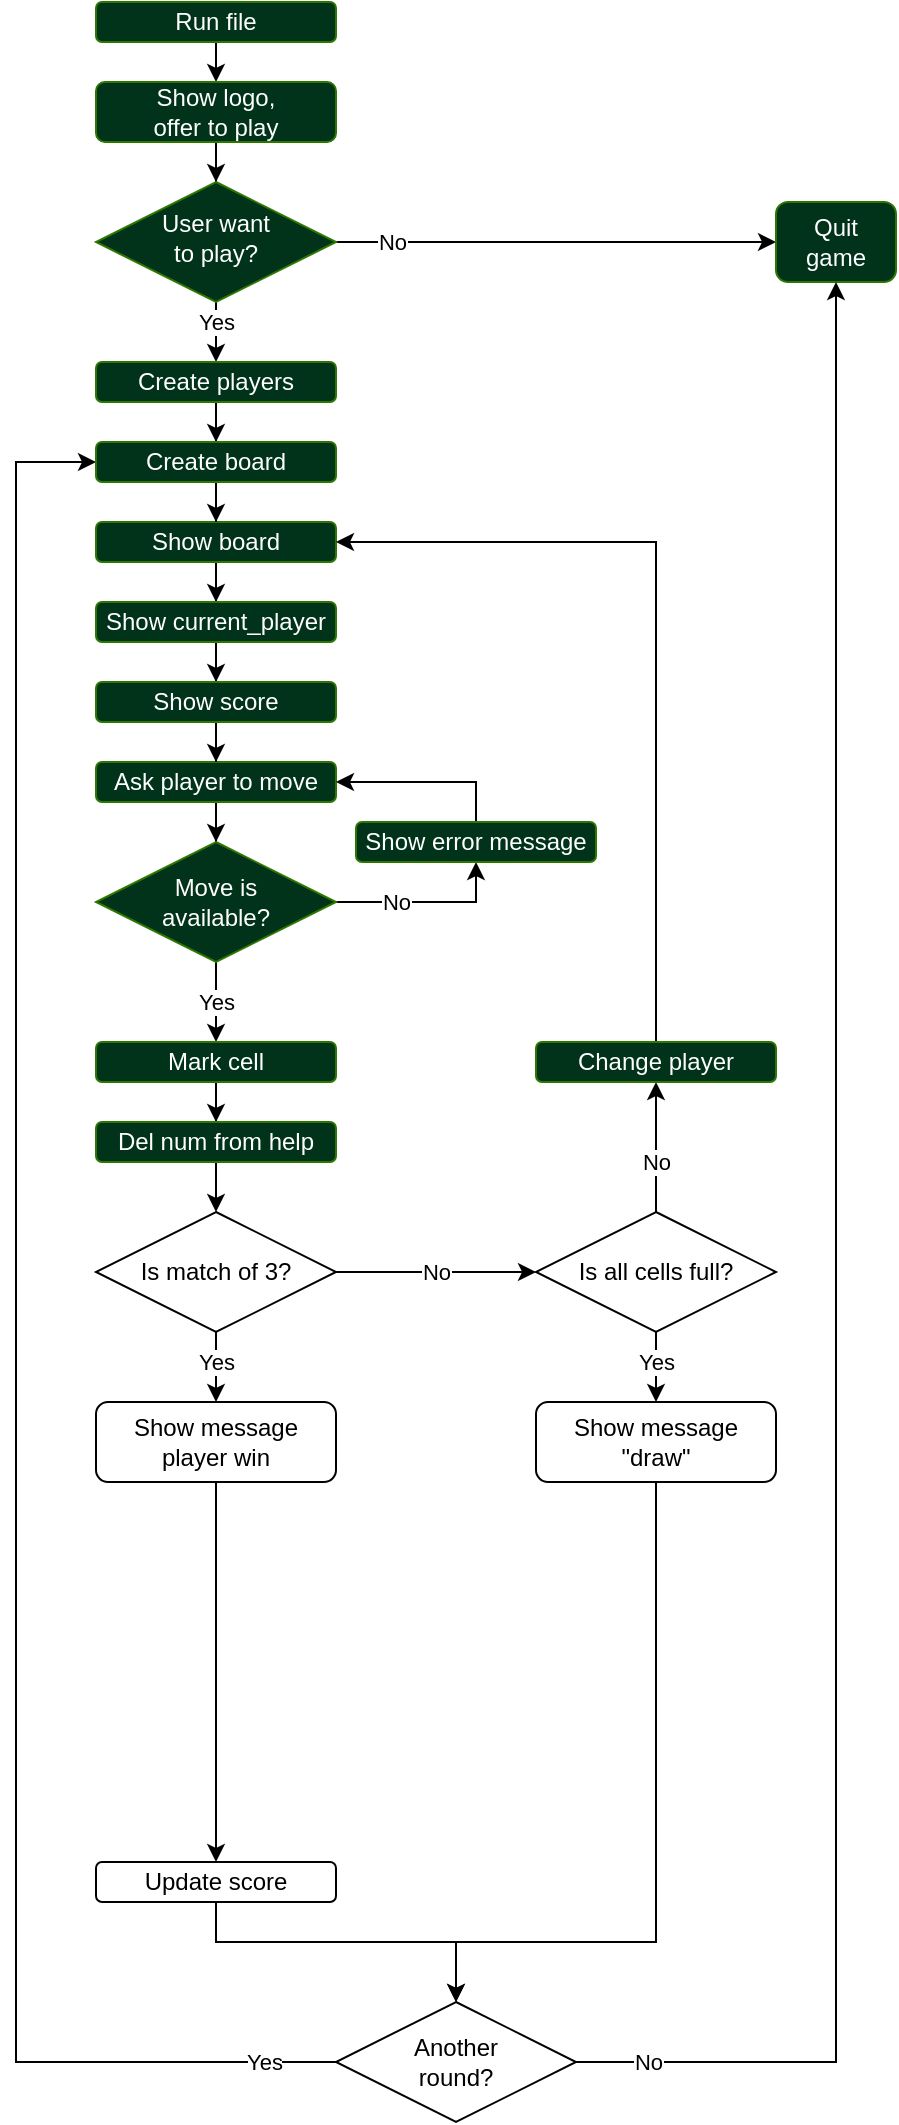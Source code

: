 <mxfile version="13.7.9" type="embed"><diagram id="C5RBs43oDa-KdzZeNtuy" name="Page-1"><mxGraphModel dx="538" dy="1669" grid="1" gridSize="10" guides="1" tooltips="1" connect="1" arrows="1" fold="1" page="1" pageScale="1" pageWidth="827" pageHeight="1169" math="0" shadow="0"><root><mxCell id="WIyWlLk6GJQsqaUBKTNV-0"/><mxCell id="WIyWlLk6GJQsqaUBKTNV-1" parent="WIyWlLk6GJQsqaUBKTNV-0"/><mxCell id="1" value="" style="edgeStyle=orthogonalEdgeStyle;rounded=0;orthogonalLoop=1;jettySize=auto;html=1;entryX=0.5;entryY=0;entryDx=0;entryDy=0;exitX=0.5;exitY=1;exitDx=0;exitDy=0;" parent="WIyWlLk6GJQsqaUBKTNV-1" source="0" target="WIyWlLk6GJQsqaUBKTNV-3" edge="1"><mxGeometry relative="1" as="geometry"/></mxCell><mxCell id="7" value="" style="edgeStyle=orthogonalEdgeStyle;rounded=0;orthogonalLoop=1;jettySize=auto;html=1;" parent="WIyWlLk6GJQsqaUBKTNV-1" source="WIyWlLk6GJQsqaUBKTNV-3" target="WIyWlLk6GJQsqaUBKTNV-6" edge="1"><mxGeometry relative="1" as="geometry"/></mxCell><mxCell id="WIyWlLk6GJQsqaUBKTNV-3" value="Show logo,&lt;br&gt;offer to play" style="rounded=1;whiteSpace=wrap;html=1;fontSize=12;glass=0;strokeWidth=1;shadow=0;strokeColor=#2D7600;fontColor=#ffffff;fillColor=#00331A;" parent="WIyWlLk6GJQsqaUBKTNV-1" vertex="1"><mxGeometry x="280" y="20" width="120" height="30" as="geometry"/></mxCell><mxCell id="8" value="No" style="edgeStyle=orthogonalEdgeStyle;rounded=0;orthogonalLoop=1;jettySize=auto;html=1;" parent="WIyWlLk6GJQsqaUBKTNV-1" source="WIyWlLk6GJQsqaUBKTNV-6" target="WIyWlLk6GJQsqaUBKTNV-7" edge="1"><mxGeometry x="-0.75" relative="1" as="geometry"><mxPoint as="offset"/></mxGeometry></mxCell><mxCell id="92" value="Yes" style="edgeStyle=orthogonalEdgeStyle;rounded=0;orthogonalLoop=1;jettySize=auto;html=1;entryX=0.5;entryY=0;entryDx=0;entryDy=0;" edge="1" parent="WIyWlLk6GJQsqaUBKTNV-1" source="WIyWlLk6GJQsqaUBKTNV-6" target="90"><mxGeometry x="0.2" relative="1" as="geometry"><mxPoint as="offset"/></mxGeometry></mxCell><mxCell id="WIyWlLk6GJQsqaUBKTNV-6" value="User want &lt;br&gt;to play?" style="rhombus;whiteSpace=wrap;html=1;shadow=0;fontFamily=Helvetica;fontSize=12;align=center;strokeWidth=1;spacing=6;spacingTop=-4;strokeColor=#2D7600;fontColor=#ffffff;fillColor=#00331A;" parent="WIyWlLk6GJQsqaUBKTNV-1" vertex="1"><mxGeometry x="280" y="70" width="120" height="60" as="geometry"/></mxCell><mxCell id="WIyWlLk6GJQsqaUBKTNV-7" value="Quit &lt;br&gt;game" style="rounded=1;whiteSpace=wrap;html=1;fontSize=12;glass=0;strokeWidth=1;shadow=0;strokeColor=#2D7600;fontColor=#ffffff;fillColor=#00331A;" parent="WIyWlLk6GJQsqaUBKTNV-1" vertex="1"><mxGeometry x="620" y="80" width="60" height="40" as="geometry"/></mxCell><mxCell id="0" value="Run file" style="whiteSpace=wrap;html=1;rounded=1;shadow=0;strokeWidth=1;glass=0;strokeColor=#2D7600;fontColor=#ffffff;fillColor=#00331A;" parent="WIyWlLk6GJQsqaUBKTNV-1" vertex="1"><mxGeometry x="280" y="-20" width="120" height="20" as="geometry"/></mxCell><mxCell id="43" value="" style="edgeStyle=orthogonalEdgeStyle;rounded=0;orthogonalLoop=1;jettySize=auto;html=1;" parent="WIyWlLk6GJQsqaUBKTNV-1" source="12" target="42" edge="1"><mxGeometry relative="1" as="geometry"/></mxCell><mxCell id="12" value="Show board" style="rounded=1;whiteSpace=wrap;html=1;strokeColor=#2D7600;fontColor=#ffffff;fillColor=#00331A;" parent="WIyWlLk6GJQsqaUBKTNV-1" vertex="1"><mxGeometry x="280" y="240" width="120" height="20" as="geometry"/></mxCell><mxCell id="96" style="edgeStyle=orthogonalEdgeStyle;rounded=0;orthogonalLoop=1;jettySize=auto;html=1;entryX=0.5;entryY=0;entryDx=0;entryDy=0;" edge="1" parent="WIyWlLk6GJQsqaUBKTNV-1" source="90" target="95"><mxGeometry relative="1" as="geometry"/></mxCell><mxCell id="90" value="Create players" style="rounded=1;whiteSpace=wrap;html=1;strokeColor=#2D7600;fontColor=#ffffff;fillColor=#00331A;" vertex="1" parent="WIyWlLk6GJQsqaUBKTNV-1"><mxGeometry x="280" y="160" width="120" height="20" as="geometry"/></mxCell><mxCell id="23" value="No" style="edgeStyle=orthogonalEdgeStyle;rounded=0;orthogonalLoop=1;jettySize=auto;html=1;entryX=0;entryY=0.5;entryDx=0;entryDy=0;" parent="WIyWlLk6GJQsqaUBKTNV-1" source="21" target="24" edge="1"><mxGeometry relative="1" as="geometry"><mxPoint x="440" y="615" as="targetPoint"/></mxGeometry></mxCell><mxCell id="66" value="Yes" style="edgeStyle=orthogonalEdgeStyle;rounded=0;orthogonalLoop=1;jettySize=auto;html=1;" parent="WIyWlLk6GJQsqaUBKTNV-1" source="21" target="65" edge="1"><mxGeometry x="0.111" relative="1" as="geometry"><mxPoint as="offset"/></mxGeometry></mxCell><mxCell id="21" value="Is match of 3?" style="rhombus;whiteSpace=wrap;html=1;" parent="WIyWlLk6GJQsqaUBKTNV-1" vertex="1"><mxGeometry x="280" y="585" width="120" height="60" as="geometry"/></mxCell><mxCell id="27" value="No" style="edgeStyle=orthogonalEdgeStyle;rounded=0;orthogonalLoop=1;jettySize=auto;html=1;entryX=0.5;entryY=1;entryDx=0;entryDy=0;" parent="WIyWlLk6GJQsqaUBKTNV-1" source="24" target="49" edge="1"><mxGeometry x="-0.231" relative="1" as="geometry"><mxPoint x="600.0" y="300" as="targetPoint"/><Array as="points"/><mxPoint as="offset"/></mxGeometry></mxCell><mxCell id="68" value="Yes" style="edgeStyle=orthogonalEdgeStyle;rounded=0;orthogonalLoop=1;jettySize=auto;html=1;" parent="WIyWlLk6GJQsqaUBKTNV-1" source="24" target="67" edge="1"><mxGeometry x="0.111" relative="1" as="geometry"><mxPoint as="offset"/></mxGeometry></mxCell><mxCell id="24" value="Is all cells full?" style="rhombus;whiteSpace=wrap;html=1;" parent="WIyWlLk6GJQsqaUBKTNV-1" vertex="1"><mxGeometry x="500" y="585" width="120" height="60" as="geometry"/></mxCell><mxCell id="37" value="" style="edgeStyle=orthogonalEdgeStyle;rounded=0;orthogonalLoop=1;jettySize=auto;html=1;" parent="WIyWlLk6GJQsqaUBKTNV-1" source="32" target="36" edge="1"><mxGeometry relative="1" as="geometry"/></mxCell><mxCell id="32" value="Ask player to move" style="whiteSpace=wrap;html=1;rounded=1;strokeColor=#2D7600;fontColor=#ffffff;fillColor=#00331A;" parent="WIyWlLk6GJQsqaUBKTNV-1" vertex="1"><mxGeometry x="280" y="360" width="120" height="20" as="geometry"/></mxCell><mxCell id="40" value="No" style="edgeStyle=orthogonalEdgeStyle;rounded=0;orthogonalLoop=1;jettySize=auto;html=1;entryX=0.5;entryY=1;entryDx=0;entryDy=0;" parent="WIyWlLk6GJQsqaUBKTNV-1" source="36" target="39" edge="1"><mxGeometry x="-0.333" relative="1" as="geometry"><mxPoint as="offset"/></mxGeometry></mxCell><mxCell id="59" value="Yes" style="edgeStyle=orthogonalEdgeStyle;rounded=0;orthogonalLoop=1;jettySize=auto;html=1;entryX=0.5;entryY=0;entryDx=0;entryDy=0;" parent="WIyWlLk6GJQsqaUBKTNV-1" source="36" target="55" edge="1"><mxGeometry relative="1" as="geometry"><mxPoint x="340" y="540" as="targetPoint"/><mxPoint as="offset"/></mxGeometry></mxCell><mxCell id="36" value="Move is &lt;br&gt;available?" style="rhombus;whiteSpace=wrap;html=1;strokeColor=#2D7600;fontColor=#ffffff;fillColor=#00331A;" parent="WIyWlLk6GJQsqaUBKTNV-1" vertex="1"><mxGeometry x="280" y="400" width="120" height="60" as="geometry"/></mxCell><mxCell id="45" value="" style="edgeStyle=orthogonalEdgeStyle;rounded=0;orthogonalLoop=1;jettySize=auto;html=1;entryX=1;entryY=0.5;entryDx=0;entryDy=0;" parent="WIyWlLk6GJQsqaUBKTNV-1" source="39" target="32" edge="1"><mxGeometry relative="1" as="geometry"><mxPoint x="200" y="320" as="targetPoint"/><Array as="points"><mxPoint x="470" y="370"/></Array></mxGeometry></mxCell><mxCell id="39" value="Show error message" style="whiteSpace=wrap;html=1;rounded=1;strokeColor=#2D7600;fontColor=#ffffff;fillColor=#00331A;" parent="WIyWlLk6GJQsqaUBKTNV-1" vertex="1"><mxGeometry x="410" y="390" width="120" height="20" as="geometry"/></mxCell><mxCell id="73" value="" style="edgeStyle=orthogonalEdgeStyle;rounded=0;orthogonalLoop=1;jettySize=auto;html=1;" parent="WIyWlLk6GJQsqaUBKTNV-1" source="42" target="72" edge="1"><mxGeometry relative="1" as="geometry"/></mxCell><mxCell id="42" value="Show current_player" style="whiteSpace=wrap;html=1;rounded=1;strokeColor=#2D7600;fontColor=#ffffff;fillColor=#00331A;" parent="WIyWlLk6GJQsqaUBKTNV-1" vertex="1"><mxGeometry x="280" y="280" width="120" height="20" as="geometry"/></mxCell><mxCell id="76" style="edgeStyle=orthogonalEdgeStyle;rounded=0;orthogonalLoop=1;jettySize=auto;html=1;entryX=0.5;entryY=0;entryDx=0;entryDy=0;" parent="WIyWlLk6GJQsqaUBKTNV-1" source="72" target="32" edge="1"><mxGeometry relative="1" as="geometry"/></mxCell><mxCell id="72" value="Show score" style="whiteSpace=wrap;html=1;rounded=1;strokeColor=#2D7600;fontColor=#ffffff;fillColor=#00331A;" parent="WIyWlLk6GJQsqaUBKTNV-1" vertex="1"><mxGeometry x="280" y="320" width="120" height="20" as="geometry"/></mxCell><mxCell id="64" value="" style="edgeStyle=orthogonalEdgeStyle;rounded=0;orthogonalLoop=1;jettySize=auto;html=1;entryX=1;entryY=0.5;entryDx=0;entryDy=0;exitX=0.5;exitY=0;exitDx=0;exitDy=0;" parent="WIyWlLk6GJQsqaUBKTNV-1" source="49" target="12" edge="1"><mxGeometry relative="1" as="geometry"><mxPoint x="500" y="340" as="targetPoint"/><mxPoint x="550" y="360" as="sourcePoint"/><Array as="points"><mxPoint x="560" y="250"/></Array></mxGeometry></mxCell><mxCell id="49" value="Change player" style="whiteSpace=wrap;html=1;rounded=1;strokeColor=#2D7600;fontColor=#ffffff;fillColor=#00331A;" parent="WIyWlLk6GJQsqaUBKTNV-1" vertex="1"><mxGeometry x="500" y="500" width="120" height="20" as="geometry"/></mxCell><mxCell id="61" value="" style="edgeStyle=orthogonalEdgeStyle;rounded=0;orthogonalLoop=1;jettySize=auto;html=1;" parent="WIyWlLk6GJQsqaUBKTNV-1" source="55" target="60" edge="1"><mxGeometry relative="1" as="geometry"/></mxCell><mxCell id="55" value="Mark cell" style="rounded=1;whiteSpace=wrap;html=1;strokeColor=#2D7600;fontColor=#ffffff;fillColor=#00331A;" parent="WIyWlLk6GJQsqaUBKTNV-1" vertex="1"><mxGeometry x="280" y="500" width="120" height="20" as="geometry"/></mxCell><mxCell id="62" value="" style="edgeStyle=orthogonalEdgeStyle;rounded=0;orthogonalLoop=1;jettySize=auto;html=1;" parent="WIyWlLk6GJQsqaUBKTNV-1" source="60" target="21" edge="1"><mxGeometry relative="1" as="geometry"/></mxCell><mxCell id="60" value="Del num from help" style="rounded=1;whiteSpace=wrap;html=1;strokeColor=#2D7600;fontColor=#ffffff;fillColor=#00331A;" parent="WIyWlLk6GJQsqaUBKTNV-1" vertex="1"><mxGeometry x="280" y="540" width="120" height="20" as="geometry"/></mxCell><mxCell id="82" value="" style="edgeStyle=orthogonalEdgeStyle;rounded=0;orthogonalLoop=1;jettySize=auto;html=1;" parent="WIyWlLk6GJQsqaUBKTNV-1" source="65" target="81" edge="1"><mxGeometry relative="1" as="geometry"/></mxCell><mxCell id="65" value="Show message&lt;br&gt;player win" style="whiteSpace=wrap;html=1;rounded=1;" parent="WIyWlLk6GJQsqaUBKTNV-1" vertex="1"><mxGeometry x="280" y="680" width="120" height="40" as="geometry"/></mxCell><mxCell id="79" style="edgeStyle=orthogonalEdgeStyle;rounded=0;orthogonalLoop=1;jettySize=auto;html=1;entryX=0.5;entryY=0;entryDx=0;entryDy=0;" parent="WIyWlLk6GJQsqaUBKTNV-1" source="67" target="77" edge="1"><mxGeometry relative="1" as="geometry"><Array as="points"><mxPoint x="560" y="950"/><mxPoint x="460" y="950"/></Array></mxGeometry></mxCell><mxCell id="67" value="Show message&lt;br&gt;&quot;draw&quot;" style="whiteSpace=wrap;html=1;rounded=1;" parent="WIyWlLk6GJQsqaUBKTNV-1" vertex="1"><mxGeometry x="500" y="680" width="120" height="40" as="geometry"/></mxCell><mxCell id="80" value="No" style="edgeStyle=orthogonalEdgeStyle;rounded=0;orthogonalLoop=1;jettySize=auto;html=1;" parent="WIyWlLk6GJQsqaUBKTNV-1" source="77" target="WIyWlLk6GJQsqaUBKTNV-7" edge="1"><mxGeometry x="-0.929" relative="1" as="geometry"><mxPoint as="offset"/></mxGeometry></mxCell><mxCell id="84" value="Yes" style="edgeStyle=orthogonalEdgeStyle;rounded=0;orthogonalLoop=1;jettySize=auto;html=1;exitX=0;exitY=0.5;exitDx=0;exitDy=0;entryX=0;entryY=0.5;entryDx=0;entryDy=0;" parent="WIyWlLk6GJQsqaUBKTNV-1" source="77" target="95" edge="1"><mxGeometry x="-0.928" relative="1" as="geometry"><Array as="points"><mxPoint x="240" y="1010"/><mxPoint x="240" y="210"/></Array><mxPoint x="240" y="210" as="targetPoint"/><mxPoint as="offset"/></mxGeometry></mxCell><mxCell id="77" value="Another &lt;br&gt;round?" style="rhombus;whiteSpace=wrap;html=1;" parent="WIyWlLk6GJQsqaUBKTNV-1" vertex="1"><mxGeometry x="400" y="980" width="120" height="60" as="geometry"/></mxCell><mxCell id="83" style="edgeStyle=orthogonalEdgeStyle;rounded=0;orthogonalLoop=1;jettySize=auto;html=1;" parent="WIyWlLk6GJQsqaUBKTNV-1" source="81" target="77" edge="1"><mxGeometry relative="1" as="geometry"><Array as="points"><mxPoint x="340" y="950"/><mxPoint x="460" y="950"/></Array></mxGeometry></mxCell><mxCell id="81" value="Update score" style="whiteSpace=wrap;html=1;rounded=1;" parent="WIyWlLk6GJQsqaUBKTNV-1" vertex="1"><mxGeometry x="280" y="910" width="120" height="20" as="geometry"/></mxCell><mxCell id="97" style="edgeStyle=orthogonalEdgeStyle;rounded=0;orthogonalLoop=1;jettySize=auto;html=1;entryX=0.5;entryY=0;entryDx=0;entryDy=0;" edge="1" parent="WIyWlLk6GJQsqaUBKTNV-1" source="95" target="12"><mxGeometry relative="1" as="geometry"/></mxCell><mxCell id="95" value="Create board" style="rounded=1;whiteSpace=wrap;html=1;strokeColor=#2D7600;fontColor=#ffffff;fillColor=#00331A;" vertex="1" parent="WIyWlLk6GJQsqaUBKTNV-1"><mxGeometry x="280" y="200" width="120" height="20" as="geometry"/></mxCell></root></mxGraphModel></diagram></mxfile>